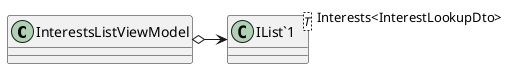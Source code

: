 @startuml
class InterestsListViewModel {
}
class "IList`1"<T> {
}
InterestsListViewModel o-> "Interests<InterestLookupDto>" "IList`1"
@enduml
